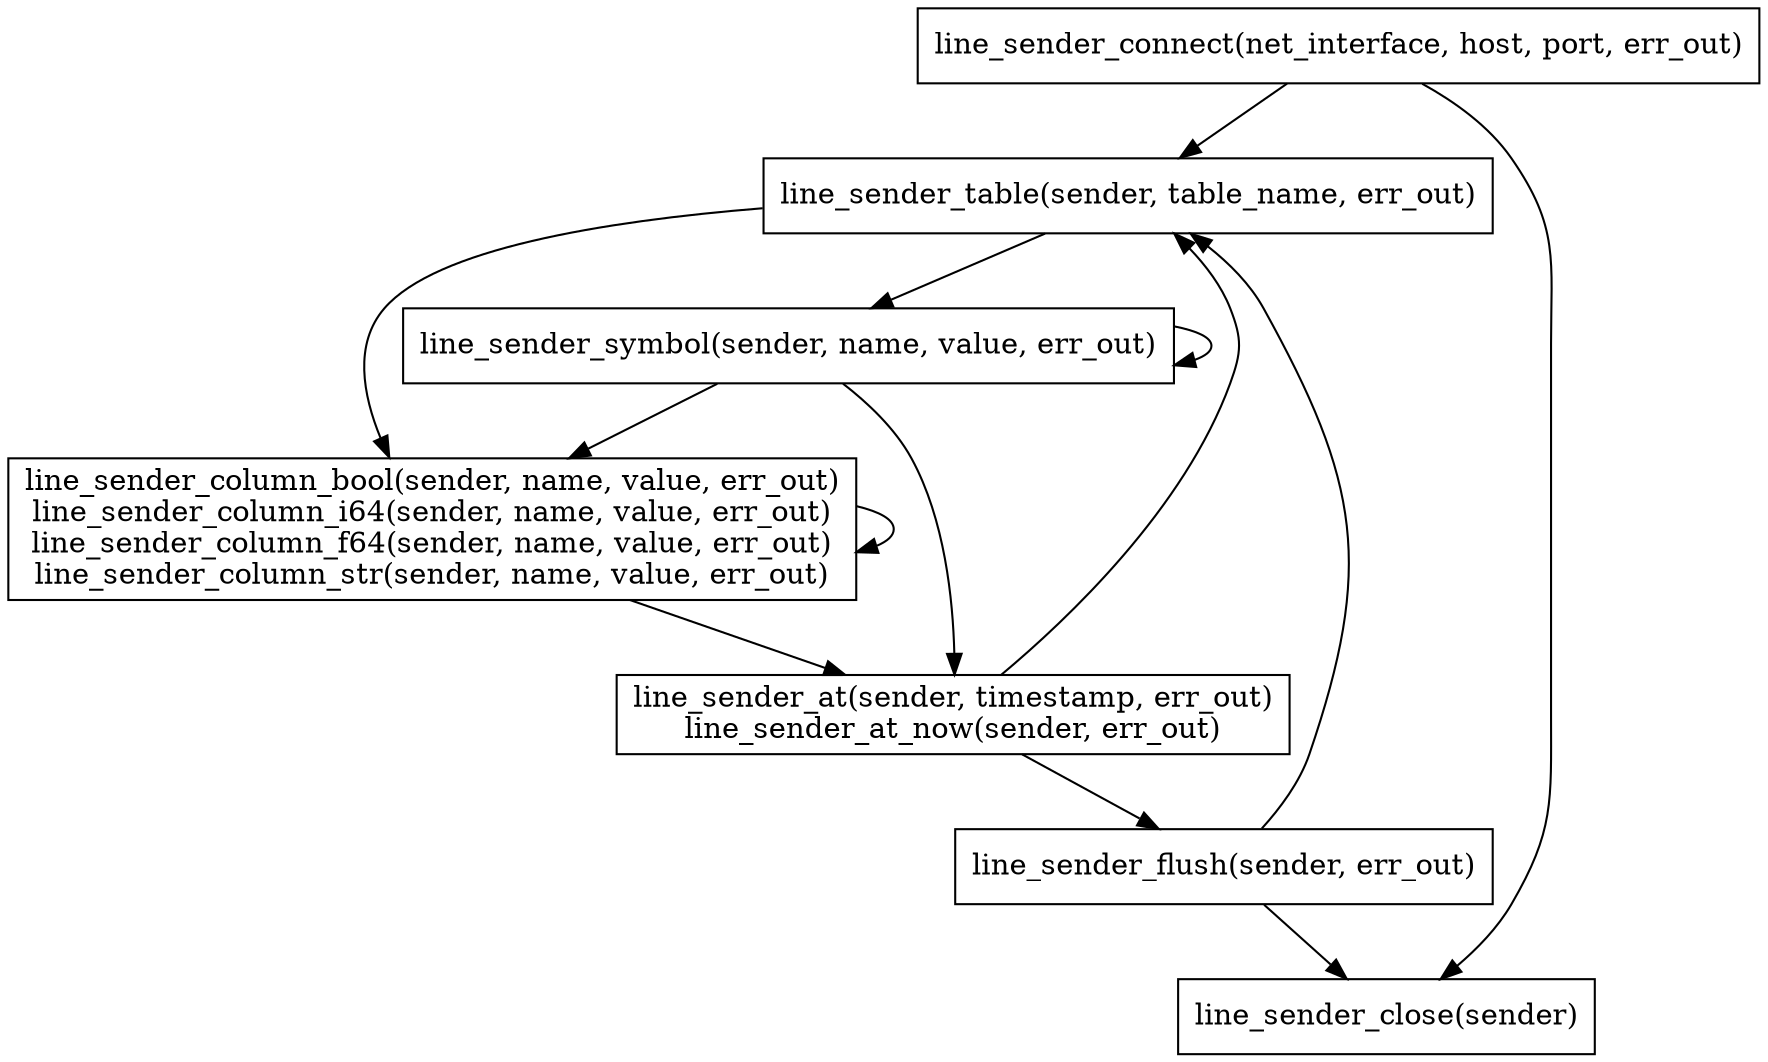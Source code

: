 digraph line_sender_c_api {

  node [shape=box];

  line_sender_connect -> line_sender_table;
  line_sender_connect -> line_sender_close;
  line_sender_table -> line_sender_symbol;
  line_sender_symbol -> line_sender_symbol;
  line_sender_symbol -> line_sender_column;
  line_sender_symbol -> line_sender_at;
  line_sender_table -> line_sender_column;
  line_sender_column -> line_sender_column;
  line_sender_column -> line_sender_at;
  line_sender_at -> line_sender_flush;
  line_sender_flush -> line_sender_close;
  line_sender_at -> line_sender_table;
  line_sender_flush -> line_sender_table;
  
  line_sender_connect [label="line_sender_connect(net_interface, host, port, err_out)"];
  line_sender_table [label="line_sender_table(sender, table_name, err_out)"];
  line_sender_symbol [label="line_sender_symbol(sender, name, value, err_out)"];
  line_sender_column [
      label="line_sender_column_bool(sender, name, value, err_out)
line_sender_column_i64(sender, name, value, err_out)
line_sender_column_f64(sender, name, value, err_out)
line_sender_column_str(sender, name, value, err_out)"];
  line_sender_at [
      label="line_sender_at(sender, timestamp, err_out)
line_sender_at_now(sender, err_out)"];
  line_sender_flush [label="line_sender_flush(sender, err_out)"];
  line_sender_close [label="line_sender_close(sender)"];
}

